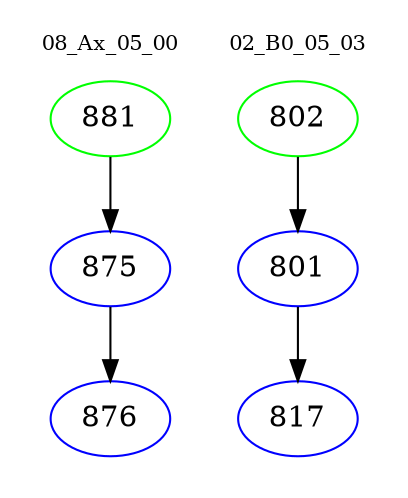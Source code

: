 digraph{
subgraph cluster_0 {
color = white
label = "08_Ax_05_00";
fontsize=10;
T0_881 [label="881", color="green"]
T0_881 -> T0_875 [color="black"]
T0_875 [label="875", color="blue"]
T0_875 -> T0_876 [color="black"]
T0_876 [label="876", color="blue"]
}
subgraph cluster_1 {
color = white
label = "02_B0_05_03";
fontsize=10;
T1_802 [label="802", color="green"]
T1_802 -> T1_801 [color="black"]
T1_801 [label="801", color="blue"]
T1_801 -> T1_817 [color="black"]
T1_817 [label="817", color="blue"]
}
}
